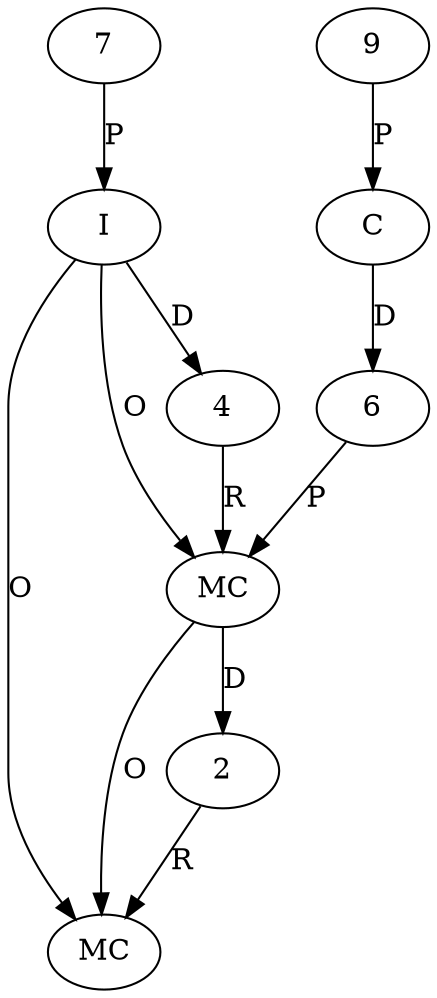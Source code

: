 digraph "AUG" {

  1 [ label="MC" s="toHashCode()" t="UNKNOWN" l="305" ];
  2 [ t="UNKNOWN" n="dummy_" ];
  3 [ label="MC" s="append()" t="UNKNOWN" l="305" ];
  4 [ t="UNKNOWN" n="dummy_" ];
  5 [ label="I" t="HashCodeBuilder" l="305" ];
  6 [ t="UNKNOWN" n="dummy_" ];
  7 [ t="int" v="17" ];
  8 [ label="C" t="Object" l="305" ];
  9 [ t="float[]" n="obj" ];
  3 -> 1 [ label="O" ];
  5 -> 1 [ label="O" ];
  2 -> 1 [ label="R" ];
  3 -> 2 [ label="D" ];
  5 -> 3 [ label="O" ];
  4 -> 3 [ label="R" ];
  6 -> 3 [ label="P" ];
  5 -> 4 [ label="D" ];
  7 -> 5 [ label="P" ];
  8 -> 6 [ label="D" ];
  9 -> 8 [ label="P" ];
}
